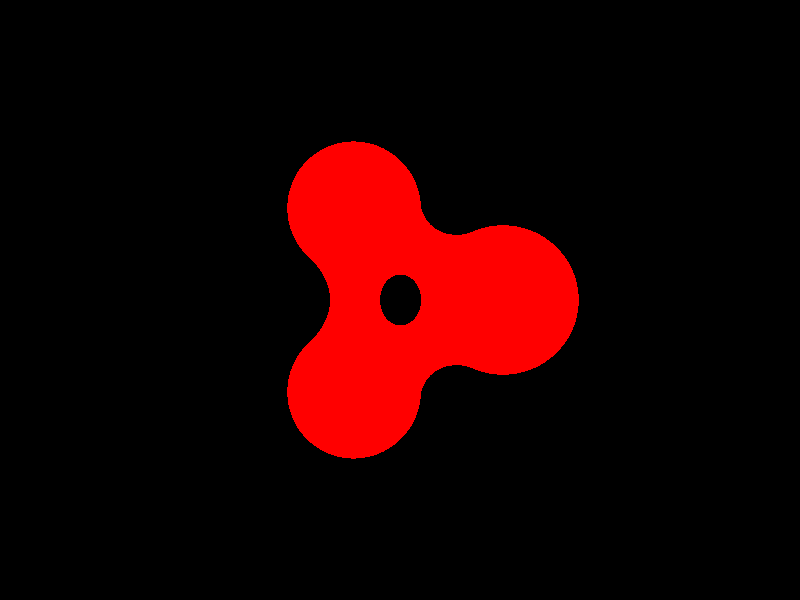 // Persistence Of Vision raytracer version 3.5 sample file.
// File by Alexander Enzmann

global_settings { assumed_gamma 2.2 }

camera {
   location  <0, 0, -5>
   direction <0, 0, 1.2071>
   look_at   <0, 0, 0>
}

light_source { <-15, 30, -25> color red 1 green 1 blue 1 }
light_source { < 15, 30, -25> color red 1 green 1 blue 1 }

blob {
   threshold 0.6
   component 1.0, 1.0, <0.75, 0, 0>
   component 1.0, 1.0, <-0.375, 0.64952, 0>
   component 1.0, 1.0, <-0.375, -0.64952, 0>

   pigment { color red 1 green 0 blue 0 }
   finish {
      ambient 0.2
      diffuse 0.8
      phong 1
   }
   rotate 30*y
}
